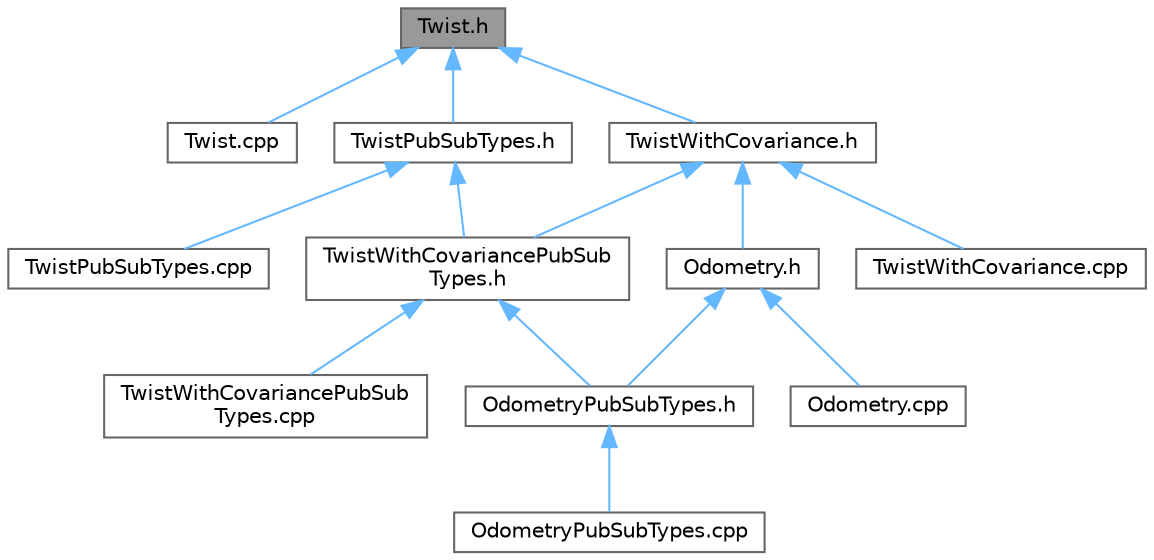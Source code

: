digraph "Twist.h"
{
 // INTERACTIVE_SVG=YES
 // LATEX_PDF_SIZE
  bgcolor="transparent";
  edge [fontname=Helvetica,fontsize=10,labelfontname=Helvetica,labelfontsize=10];
  node [fontname=Helvetica,fontsize=10,shape=box,height=0.2,width=0.4];
  Node1 [id="Node000001",label="Twist.h",height=0.2,width=0.4,color="gray40", fillcolor="grey60", style="filled", fontcolor="black",tooltip=" "];
  Node1 -> Node2 [id="edge1_Node000001_Node000002",dir="back",color="steelblue1",style="solid",tooltip=" "];
  Node2 [id="Node000002",label="Twist.cpp",height=0.2,width=0.4,color="grey40", fillcolor="white", style="filled",URL="$d1/de0/Twist_8cpp.html",tooltip=" "];
  Node1 -> Node3 [id="edge2_Node000001_Node000003",dir="back",color="steelblue1",style="solid",tooltip=" "];
  Node3 [id="Node000003",label="TwistPubSubTypes.h",height=0.2,width=0.4,color="grey40", fillcolor="white", style="filled",URL="$d4/d05/TwistPubSubTypes_8h.html",tooltip=" "];
  Node3 -> Node4 [id="edge3_Node000003_Node000004",dir="back",color="steelblue1",style="solid",tooltip=" "];
  Node4 [id="Node000004",label="TwistPubSubTypes.cpp",height=0.2,width=0.4,color="grey40", fillcolor="white", style="filled",URL="$d9/d2c/TwistPubSubTypes_8cpp.html",tooltip=" "];
  Node3 -> Node5 [id="edge4_Node000003_Node000005",dir="back",color="steelblue1",style="solid",tooltip=" "];
  Node5 [id="Node000005",label="TwistWithCovariancePubSub\lTypes.h",height=0.2,width=0.4,color="grey40", fillcolor="white", style="filled",URL="$de/d55/TwistWithCovariancePubSubTypes_8h.html",tooltip=" "];
  Node5 -> Node6 [id="edge5_Node000005_Node000006",dir="back",color="steelblue1",style="solid",tooltip=" "];
  Node6 [id="Node000006",label="OdometryPubSubTypes.h",height=0.2,width=0.4,color="grey40", fillcolor="white", style="filled",URL="$d9/d03/OdometryPubSubTypes_8h.html",tooltip=" "];
  Node6 -> Node7 [id="edge6_Node000006_Node000007",dir="back",color="steelblue1",style="solid",tooltip=" "];
  Node7 [id="Node000007",label="OdometryPubSubTypes.cpp",height=0.2,width=0.4,color="grey40", fillcolor="white", style="filled",URL="$df/da9/OdometryPubSubTypes_8cpp.html",tooltip=" "];
  Node5 -> Node8 [id="edge7_Node000005_Node000008",dir="back",color="steelblue1",style="solid",tooltip=" "];
  Node8 [id="Node000008",label="TwistWithCovariancePubSub\lTypes.cpp",height=0.2,width=0.4,color="grey40", fillcolor="white", style="filled",URL="$d9/d6b/TwistWithCovariancePubSubTypes_8cpp.html",tooltip=" "];
  Node1 -> Node9 [id="edge8_Node000001_Node000009",dir="back",color="steelblue1",style="solid",tooltip=" "];
  Node9 [id="Node000009",label="TwistWithCovariance.h",height=0.2,width=0.4,color="grey40", fillcolor="white", style="filled",URL="$dc/d8f/TwistWithCovariance_8h.html",tooltip=" "];
  Node9 -> Node10 [id="edge9_Node000009_Node000010",dir="back",color="steelblue1",style="solid",tooltip=" "];
  Node10 [id="Node000010",label="Odometry.h",height=0.2,width=0.4,color="grey40", fillcolor="white", style="filled",URL="$d3/d12/Odometry_8h.html",tooltip=" "];
  Node10 -> Node11 [id="edge10_Node000010_Node000011",dir="back",color="steelblue1",style="solid",tooltip=" "];
  Node11 [id="Node000011",label="Odometry.cpp",height=0.2,width=0.4,color="grey40", fillcolor="white", style="filled",URL="$db/dce/Odometry_8cpp.html",tooltip=" "];
  Node10 -> Node6 [id="edge11_Node000010_Node000006",dir="back",color="steelblue1",style="solid",tooltip=" "];
  Node9 -> Node12 [id="edge12_Node000009_Node000012",dir="back",color="steelblue1",style="solid",tooltip=" "];
  Node12 [id="Node000012",label="TwistWithCovariance.cpp",height=0.2,width=0.4,color="grey40", fillcolor="white", style="filled",URL="$d2/d76/TwistWithCovariance_8cpp.html",tooltip=" "];
  Node9 -> Node5 [id="edge13_Node000009_Node000005",dir="back",color="steelblue1",style="solid",tooltip=" "];
}
